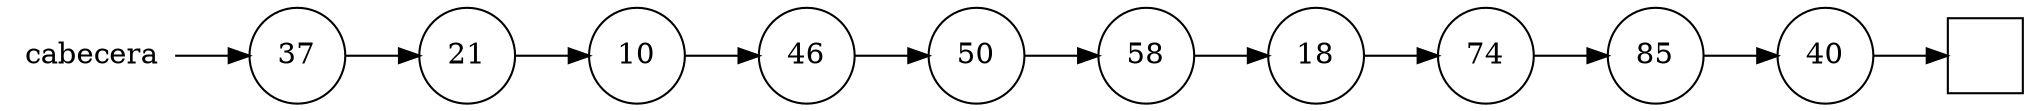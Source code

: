 digraph "Lista" { rankdir=LR; HEAD [shape=plaintext label="cabecera"];
NULL [shape=square label=""];
node[shape=circle];
HEAD -> 37 -> 21 -> 10 -> 46 -> 50 -> 58 -> 18 -> 74 -> 85 -> 40 -> NULL;
 }
